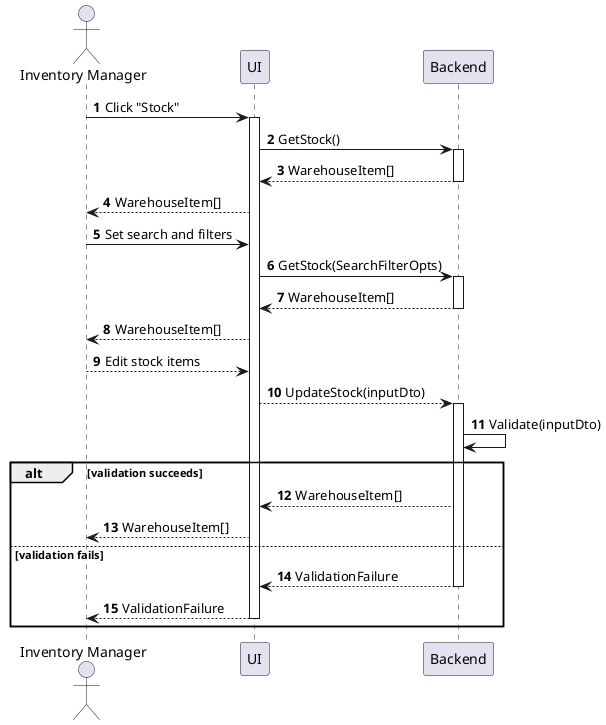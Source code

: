 @startuml inventory-stock-manage
autonumber

actor "Inventory Manager" as a
participant UI as f
participant Backend as b

a -> f : Click "Stock"
activate f
f -> b : GetStock()
activate b
return WarehouseItem[]
f --> a : WarehouseItem[]
a -> f : Set search and filters
f -> b : GetStock(SearchFilterOpts)
activate b
return WarehouseItem[]
f --> a : WarehouseItem[]
a --> f : Edit stock items
f --> b : UpdateStock(inputDto)
activate b
b -> b : Validate(inputDto)
alt validation succeeds
    b --> f : WarehouseItem[]
    f --> a : WarehouseItem[]
else validation fails
    return ValidationFailure
    return ValidationFailure
end
@enduml